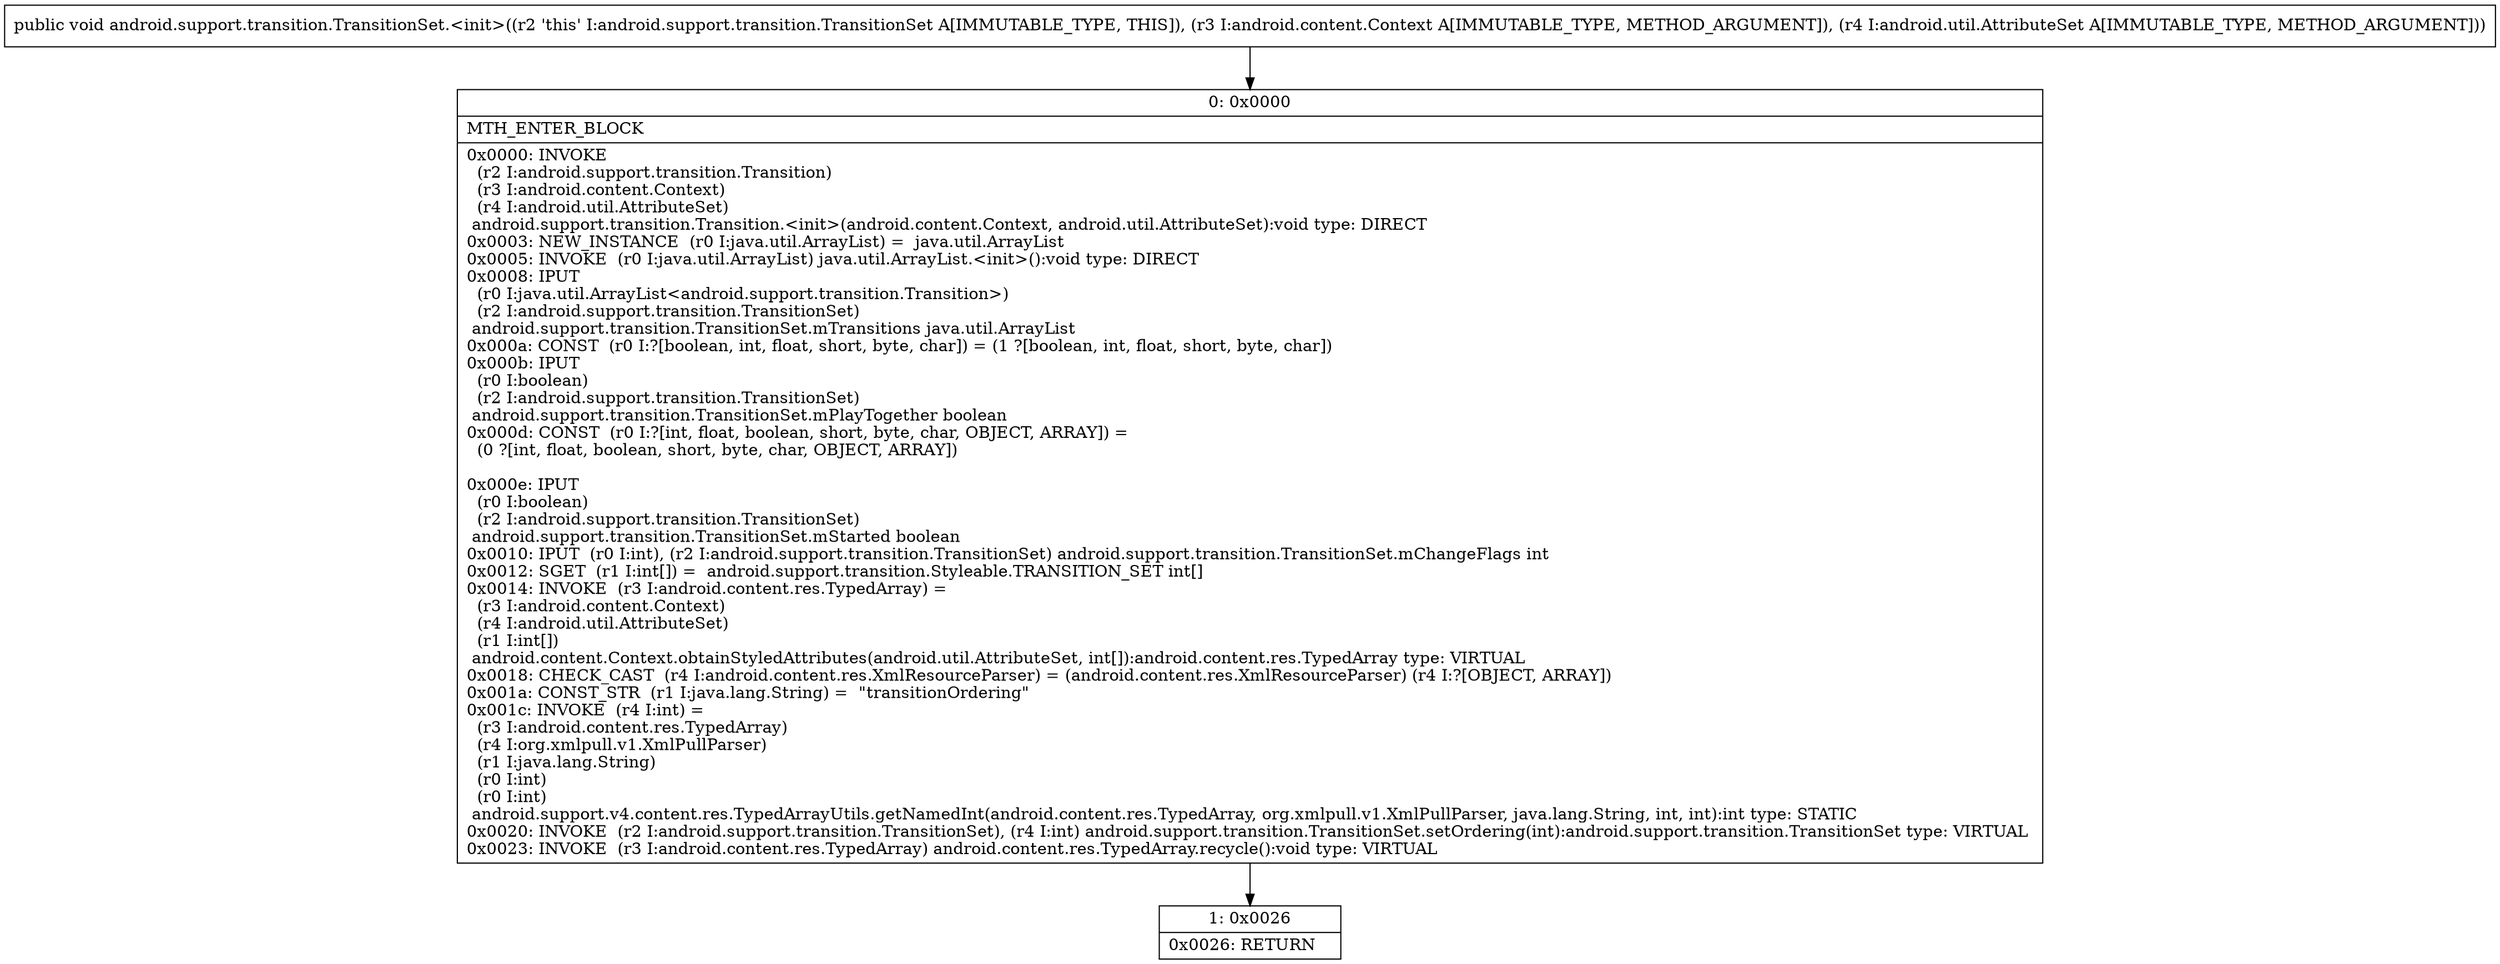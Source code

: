 digraph "CFG forandroid.support.transition.TransitionSet.\<init\>(Landroid\/content\/Context;Landroid\/util\/AttributeSet;)V" {
Node_0 [shape=record,label="{0\:\ 0x0000|MTH_ENTER_BLOCK\l|0x0000: INVOKE  \l  (r2 I:android.support.transition.Transition)\l  (r3 I:android.content.Context)\l  (r4 I:android.util.AttributeSet)\l android.support.transition.Transition.\<init\>(android.content.Context, android.util.AttributeSet):void type: DIRECT \l0x0003: NEW_INSTANCE  (r0 I:java.util.ArrayList) =  java.util.ArrayList \l0x0005: INVOKE  (r0 I:java.util.ArrayList) java.util.ArrayList.\<init\>():void type: DIRECT \l0x0008: IPUT  \l  (r0 I:java.util.ArrayList\<android.support.transition.Transition\>)\l  (r2 I:android.support.transition.TransitionSet)\l android.support.transition.TransitionSet.mTransitions java.util.ArrayList \l0x000a: CONST  (r0 I:?[boolean, int, float, short, byte, char]) = (1 ?[boolean, int, float, short, byte, char]) \l0x000b: IPUT  \l  (r0 I:boolean)\l  (r2 I:android.support.transition.TransitionSet)\l android.support.transition.TransitionSet.mPlayTogether boolean \l0x000d: CONST  (r0 I:?[int, float, boolean, short, byte, char, OBJECT, ARRAY]) = \l  (0 ?[int, float, boolean, short, byte, char, OBJECT, ARRAY])\l \l0x000e: IPUT  \l  (r0 I:boolean)\l  (r2 I:android.support.transition.TransitionSet)\l android.support.transition.TransitionSet.mStarted boolean \l0x0010: IPUT  (r0 I:int), (r2 I:android.support.transition.TransitionSet) android.support.transition.TransitionSet.mChangeFlags int \l0x0012: SGET  (r1 I:int[]) =  android.support.transition.Styleable.TRANSITION_SET int[] \l0x0014: INVOKE  (r3 I:android.content.res.TypedArray) = \l  (r3 I:android.content.Context)\l  (r4 I:android.util.AttributeSet)\l  (r1 I:int[])\l android.content.Context.obtainStyledAttributes(android.util.AttributeSet, int[]):android.content.res.TypedArray type: VIRTUAL \l0x0018: CHECK_CAST  (r4 I:android.content.res.XmlResourceParser) = (android.content.res.XmlResourceParser) (r4 I:?[OBJECT, ARRAY]) \l0x001a: CONST_STR  (r1 I:java.lang.String) =  \"transitionOrdering\" \l0x001c: INVOKE  (r4 I:int) = \l  (r3 I:android.content.res.TypedArray)\l  (r4 I:org.xmlpull.v1.XmlPullParser)\l  (r1 I:java.lang.String)\l  (r0 I:int)\l  (r0 I:int)\l android.support.v4.content.res.TypedArrayUtils.getNamedInt(android.content.res.TypedArray, org.xmlpull.v1.XmlPullParser, java.lang.String, int, int):int type: STATIC \l0x0020: INVOKE  (r2 I:android.support.transition.TransitionSet), (r4 I:int) android.support.transition.TransitionSet.setOrdering(int):android.support.transition.TransitionSet type: VIRTUAL \l0x0023: INVOKE  (r3 I:android.content.res.TypedArray) android.content.res.TypedArray.recycle():void type: VIRTUAL \l}"];
Node_1 [shape=record,label="{1\:\ 0x0026|0x0026: RETURN   \l}"];
MethodNode[shape=record,label="{public void android.support.transition.TransitionSet.\<init\>((r2 'this' I:android.support.transition.TransitionSet A[IMMUTABLE_TYPE, THIS]), (r3 I:android.content.Context A[IMMUTABLE_TYPE, METHOD_ARGUMENT]), (r4 I:android.util.AttributeSet A[IMMUTABLE_TYPE, METHOD_ARGUMENT])) }"];
MethodNode -> Node_0;
Node_0 -> Node_1;
}

